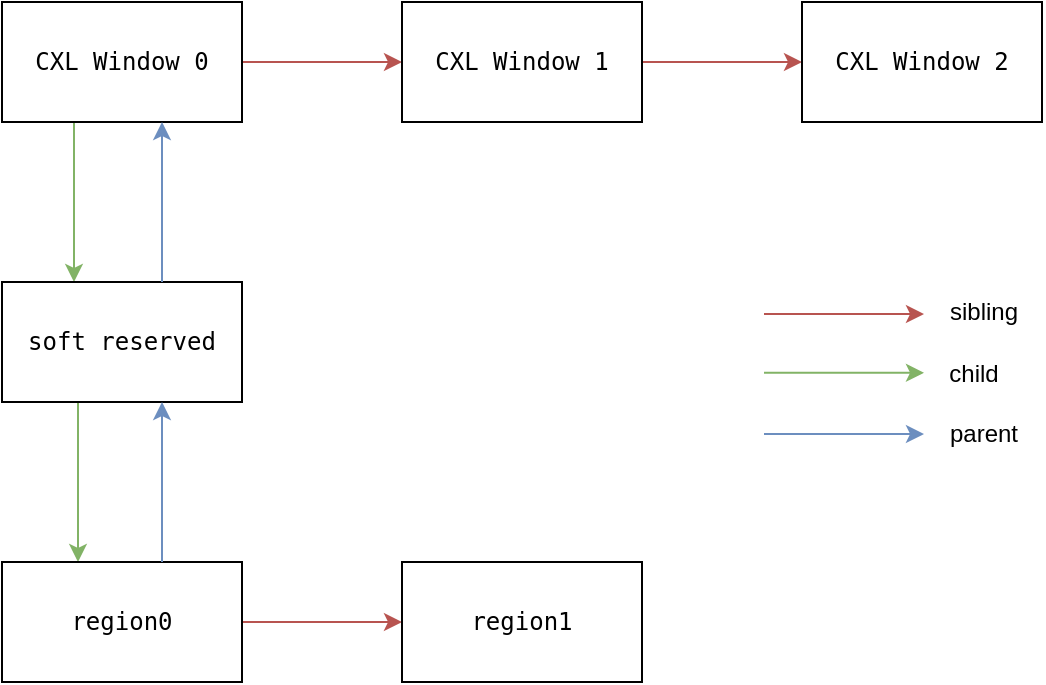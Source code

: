 <mxfile version="21.6.8" type="github">
  <diagram name="Page-1" id="IN-taA4b9QMNCCkmXoFH">
    <mxGraphModel dx="2537" dy="2039" grid="1" gridSize="10" guides="1" tooltips="1" connect="1" arrows="1" fold="1" page="1" pageScale="1" pageWidth="850" pageHeight="1100" math="0" shadow="0">
      <root>
        <mxCell id="0" />
        <mxCell id="1" parent="0" />
        <mxCell id="jKnvF61F6lZBDWMjd_mu-3" value="" style="edgeStyle=orthogonalEdgeStyle;rounded=0;orthogonalLoop=1;jettySize=auto;html=1;fillColor=#f8cecc;strokeColor=#b85450;" edge="1" parent="1" source="jKnvF61F6lZBDWMjd_mu-1" target="jKnvF61F6lZBDWMjd_mu-2">
          <mxGeometry relative="1" as="geometry" />
        </mxCell>
        <mxCell id="jKnvF61F6lZBDWMjd_mu-7" value="" style="edgeStyle=orthogonalEdgeStyle;rounded=0;orthogonalLoop=1;jettySize=auto;html=1;fillColor=#d5e8d4;strokeColor=#82b366;" edge="1" parent="1">
          <mxGeometry relative="1" as="geometry">
            <mxPoint x="-704" y="-960" as="sourcePoint" />
            <mxPoint x="-704" y="-880" as="targetPoint" />
          </mxGeometry>
        </mxCell>
        <mxCell id="jKnvF61F6lZBDWMjd_mu-1" value="&lt;pre&gt;CXL Window 0&lt;/pre&gt;" style="rounded=0;whiteSpace=wrap;html=1;" vertex="1" parent="1">
          <mxGeometry x="-740" y="-1020" width="120" height="60" as="geometry" />
        </mxCell>
        <mxCell id="jKnvF61F6lZBDWMjd_mu-5" value="" style="edgeStyle=orthogonalEdgeStyle;rounded=0;orthogonalLoop=1;jettySize=auto;html=1;fillColor=#f8cecc;strokeColor=#b85450;" edge="1" parent="1" source="jKnvF61F6lZBDWMjd_mu-2" target="jKnvF61F6lZBDWMjd_mu-4">
          <mxGeometry relative="1" as="geometry" />
        </mxCell>
        <mxCell id="jKnvF61F6lZBDWMjd_mu-2" value="&lt;pre&gt;CXL Window 1&lt;/pre&gt;" style="rounded=0;whiteSpace=wrap;html=1;" vertex="1" parent="1">
          <mxGeometry x="-540" y="-1020" width="120" height="60" as="geometry" />
        </mxCell>
        <mxCell id="jKnvF61F6lZBDWMjd_mu-4" value="&lt;pre&gt;CXL Window 2&lt;/pre&gt;" style="rounded=0;whiteSpace=wrap;html=1;" vertex="1" parent="1">
          <mxGeometry x="-340" y="-1020" width="120" height="60" as="geometry" />
        </mxCell>
        <mxCell id="jKnvF61F6lZBDWMjd_mu-9" value="" style="edgeStyle=orthogonalEdgeStyle;rounded=0;orthogonalLoop=1;jettySize=auto;html=1;fillColor=#d5e8d4;strokeColor=#82b366;" edge="1" parent="1">
          <mxGeometry relative="1" as="geometry">
            <mxPoint x="-702" y="-820.0" as="sourcePoint" />
            <mxPoint x="-702" y="-740.0" as="targetPoint" />
          </mxGeometry>
        </mxCell>
        <mxCell id="jKnvF61F6lZBDWMjd_mu-6" value="&lt;pre&gt;soft reserved&lt;/pre&gt;" style="rounded=0;whiteSpace=wrap;html=1;" vertex="1" parent="1">
          <mxGeometry x="-740" y="-880" width="120" height="60" as="geometry" />
        </mxCell>
        <mxCell id="jKnvF61F6lZBDWMjd_mu-11" value="" style="edgeStyle=orthogonalEdgeStyle;rounded=0;orthogonalLoop=1;jettySize=auto;html=1;fillColor=#f8cecc;strokeColor=#b85450;" edge="1" parent="1" source="jKnvF61F6lZBDWMjd_mu-8" target="jKnvF61F6lZBDWMjd_mu-10">
          <mxGeometry relative="1" as="geometry" />
        </mxCell>
        <mxCell id="jKnvF61F6lZBDWMjd_mu-8" value="&lt;pre&gt;region0&lt;/pre&gt;" style="rounded=0;whiteSpace=wrap;html=1;" vertex="1" parent="1">
          <mxGeometry x="-740" y="-740" width="120" height="60" as="geometry" />
        </mxCell>
        <mxCell id="jKnvF61F6lZBDWMjd_mu-10" value="&lt;pre&gt;region1&lt;/pre&gt;" style="rounded=0;whiteSpace=wrap;html=1;" vertex="1" parent="1">
          <mxGeometry x="-540" y="-740" width="120" height="60" as="geometry" />
        </mxCell>
        <mxCell id="jKnvF61F6lZBDWMjd_mu-13" value="" style="endArrow=classic;html=1;rounded=0;entryX=0.75;entryY=1;entryDx=0;entryDy=0;exitX=0.75;exitY=0;exitDx=0;exitDy=0;fillColor=#dae8fc;strokeColor=#6c8ebf;" edge="1" parent="1">
          <mxGeometry width="50" height="50" relative="1" as="geometry">
            <mxPoint x="-660" y="-880" as="sourcePoint" />
            <mxPoint x="-660" y="-960" as="targetPoint" />
          </mxGeometry>
        </mxCell>
        <mxCell id="jKnvF61F6lZBDWMjd_mu-14" value="" style="endArrow=classic;html=1;rounded=0;entryX=0.75;entryY=1;entryDx=0;entryDy=0;exitX=0.75;exitY=0;exitDx=0;exitDy=0;fillColor=#dae8fc;strokeColor=#6c8ebf;" edge="1" parent="1">
          <mxGeometry width="50" height="50" relative="1" as="geometry">
            <mxPoint x="-660" y="-740" as="sourcePoint" />
            <mxPoint x="-660" y="-820" as="targetPoint" />
          </mxGeometry>
        </mxCell>
        <mxCell id="jKnvF61F6lZBDWMjd_mu-17" value="" style="edgeStyle=orthogonalEdgeStyle;rounded=0;orthogonalLoop=1;jettySize=auto;html=1;fillColor=#f8cecc;strokeColor=#b85450;" edge="1" parent="1">
          <mxGeometry relative="1" as="geometry">
            <mxPoint x="-359" y="-864" as="sourcePoint" />
            <mxPoint x="-279" y="-864" as="targetPoint" />
          </mxGeometry>
        </mxCell>
        <mxCell id="jKnvF61F6lZBDWMjd_mu-19" value="" style="edgeStyle=orthogonalEdgeStyle;rounded=0;orthogonalLoop=1;jettySize=auto;html=1;fillColor=#d5e8d4;strokeColor=#82b366;" edge="1" parent="1">
          <mxGeometry relative="1" as="geometry">
            <mxPoint x="-359" y="-834.59" as="sourcePoint" />
            <mxPoint x="-279" y="-834.59" as="targetPoint" />
          </mxGeometry>
        </mxCell>
        <mxCell id="jKnvF61F6lZBDWMjd_mu-20" value="" style="edgeStyle=orthogonalEdgeStyle;rounded=0;orthogonalLoop=1;jettySize=auto;html=1;fillColor=#dae8fc;strokeColor=#6c8ebf;" edge="1" parent="1">
          <mxGeometry relative="1" as="geometry">
            <mxPoint x="-359" y="-804" as="sourcePoint" />
            <mxPoint x="-279" y="-804" as="targetPoint" />
          </mxGeometry>
        </mxCell>
        <mxCell id="jKnvF61F6lZBDWMjd_mu-21" value="sibling" style="text;html=1;strokeColor=none;fillColor=none;align=center;verticalAlign=middle;whiteSpace=wrap;rounded=0;" vertex="1" parent="1">
          <mxGeometry x="-279" y="-880" width="60" height="30" as="geometry" />
        </mxCell>
        <mxCell id="jKnvF61F6lZBDWMjd_mu-22" value="child" style="text;html=1;strokeColor=none;fillColor=none;align=center;verticalAlign=middle;whiteSpace=wrap;rounded=0;" vertex="1" parent="1">
          <mxGeometry x="-284" y="-849" width="60" height="30" as="geometry" />
        </mxCell>
        <mxCell id="jKnvF61F6lZBDWMjd_mu-23" value="parent" style="text;html=1;strokeColor=none;fillColor=none;align=center;verticalAlign=middle;whiteSpace=wrap;rounded=0;" vertex="1" parent="1">
          <mxGeometry x="-279" y="-820" width="60" height="31" as="geometry" />
        </mxCell>
      </root>
    </mxGraphModel>
  </diagram>
</mxfile>
